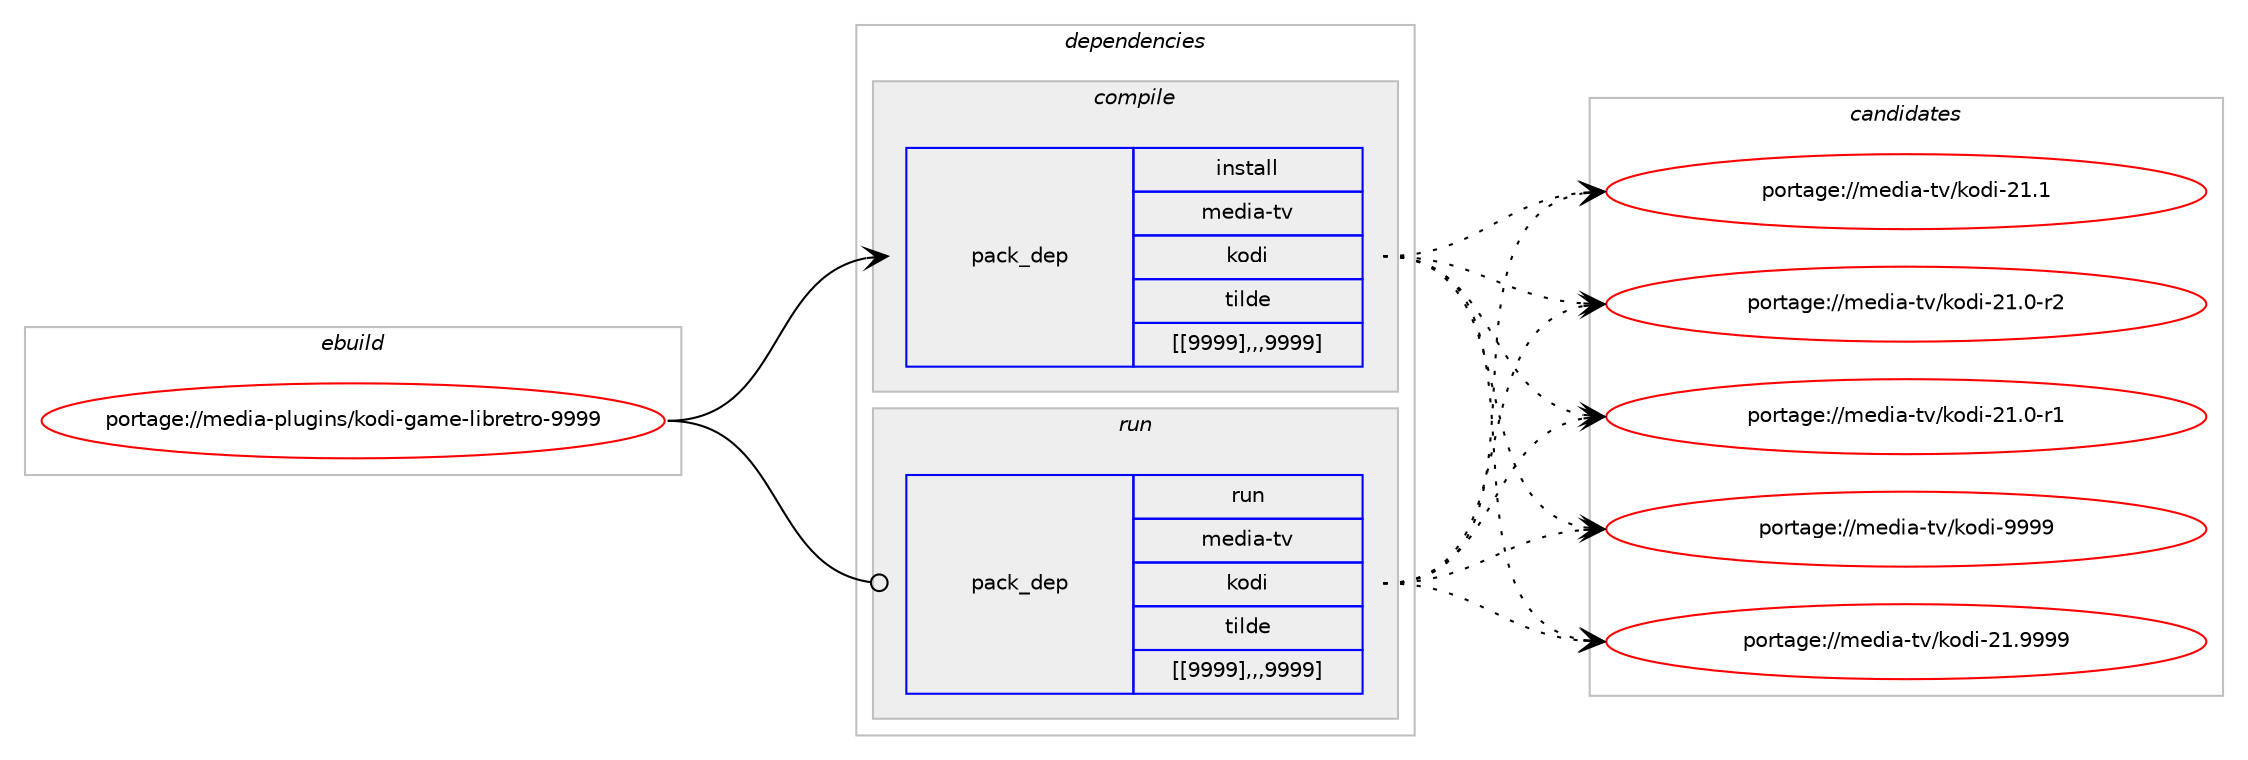 digraph prolog {

# *************
# Graph options
# *************

newrank=true;
concentrate=true;
compound=true;
graph [rankdir=LR,fontname=Helvetica,fontsize=10,ranksep=1.5];#, ranksep=2.5, nodesep=0.2];
edge  [arrowhead=vee];
node  [fontname=Helvetica,fontsize=10];

# **********
# The ebuild
# **********

subgraph cluster_leftcol {
color=gray;
label=<<i>ebuild</i>>;
id [label="portage://media-plugins/kodi-game-libretro-9999", color=red, width=4, href="../media-plugins/kodi-game-libretro-9999.svg"];
}

# ****************
# The dependencies
# ****************

subgraph cluster_midcol {
color=gray;
label=<<i>dependencies</i>>;
subgraph cluster_compile {
fillcolor="#eeeeee";
style=filled;
label=<<i>compile</i>>;
subgraph pack234934 {
dependency319560 [label=<<TABLE BORDER="0" CELLBORDER="1" CELLSPACING="0" CELLPADDING="4" WIDTH="220"><TR><TD ROWSPAN="6" CELLPADDING="30">pack_dep</TD></TR><TR><TD WIDTH="110">install</TD></TR><TR><TD>media-tv</TD></TR><TR><TD>kodi</TD></TR><TR><TD>tilde</TD></TR><TR><TD>[[9999],,,9999]</TD></TR></TABLE>>, shape=none, color=blue];
}
id:e -> dependency319560:w [weight=20,style="solid",arrowhead="vee"];
}
subgraph cluster_compileandrun {
fillcolor="#eeeeee";
style=filled;
label=<<i>compile and run</i>>;
}
subgraph cluster_run {
fillcolor="#eeeeee";
style=filled;
label=<<i>run</i>>;
subgraph pack234935 {
dependency319561 [label=<<TABLE BORDER="0" CELLBORDER="1" CELLSPACING="0" CELLPADDING="4" WIDTH="220"><TR><TD ROWSPAN="6" CELLPADDING="30">pack_dep</TD></TR><TR><TD WIDTH="110">run</TD></TR><TR><TD>media-tv</TD></TR><TR><TD>kodi</TD></TR><TR><TD>tilde</TD></TR><TR><TD>[[9999],,,9999]</TD></TR></TABLE>>, shape=none, color=blue];
}
id:e -> dependency319561:w [weight=20,style="solid",arrowhead="odot"];
}
}

# **************
# The candidates
# **************

subgraph cluster_choices {
rank=same;
color=gray;
label=<<i>candidates</i>>;

subgraph choice234934 {
color=black;
nodesep=1;
choice1091011001059745116118471071111001054557575757 [label="portage://media-tv/kodi-9999", color=red, width=4,href="../media-tv/kodi-9999.svg"];
choice1091011001059745116118471071111001054550494657575757 [label="portage://media-tv/kodi-21.9999", color=red, width=4,href="../media-tv/kodi-21.9999.svg"];
choice1091011001059745116118471071111001054550494649 [label="portage://media-tv/kodi-21.1", color=red, width=4,href="../media-tv/kodi-21.1.svg"];
choice10910110010597451161184710711110010545504946484511450 [label="portage://media-tv/kodi-21.0-r2", color=red, width=4,href="../media-tv/kodi-21.0-r2.svg"];
choice10910110010597451161184710711110010545504946484511449 [label="portage://media-tv/kodi-21.0-r1", color=red, width=4,href="../media-tv/kodi-21.0-r1.svg"];
dependency319560:e -> choice1091011001059745116118471071111001054557575757:w [style=dotted,weight="100"];
dependency319560:e -> choice1091011001059745116118471071111001054550494657575757:w [style=dotted,weight="100"];
dependency319560:e -> choice1091011001059745116118471071111001054550494649:w [style=dotted,weight="100"];
dependency319560:e -> choice10910110010597451161184710711110010545504946484511450:w [style=dotted,weight="100"];
dependency319560:e -> choice10910110010597451161184710711110010545504946484511449:w [style=dotted,weight="100"];
}
subgraph choice234935 {
color=black;
nodesep=1;
choice1091011001059745116118471071111001054557575757 [label="portage://media-tv/kodi-9999", color=red, width=4,href="../media-tv/kodi-9999.svg"];
choice1091011001059745116118471071111001054550494657575757 [label="portage://media-tv/kodi-21.9999", color=red, width=4,href="../media-tv/kodi-21.9999.svg"];
choice1091011001059745116118471071111001054550494649 [label="portage://media-tv/kodi-21.1", color=red, width=4,href="../media-tv/kodi-21.1.svg"];
choice10910110010597451161184710711110010545504946484511450 [label="portage://media-tv/kodi-21.0-r2", color=red, width=4,href="../media-tv/kodi-21.0-r2.svg"];
choice10910110010597451161184710711110010545504946484511449 [label="portage://media-tv/kodi-21.0-r1", color=red, width=4,href="../media-tv/kodi-21.0-r1.svg"];
dependency319561:e -> choice1091011001059745116118471071111001054557575757:w [style=dotted,weight="100"];
dependency319561:e -> choice1091011001059745116118471071111001054550494657575757:w [style=dotted,weight="100"];
dependency319561:e -> choice1091011001059745116118471071111001054550494649:w [style=dotted,weight="100"];
dependency319561:e -> choice10910110010597451161184710711110010545504946484511450:w [style=dotted,weight="100"];
dependency319561:e -> choice10910110010597451161184710711110010545504946484511449:w [style=dotted,weight="100"];
}
}

}
